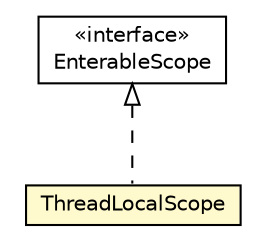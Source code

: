 #!/usr/local/bin/dot
#
# Class diagram 
# Generated by UMLGraph version 5.1 (http://www.umlgraph.org/)
#

digraph G {
	edge [fontname="Helvetica",fontsize=10,labelfontname="Helvetica",labelfontsize=10];
	node [fontname="Helvetica",fontsize=10,shape=plaintext];
	nodesep=0.25;
	ranksep=0.5;
	// org.androidtransfuse.config.EnterableScope
	c14245 [label=<<table title="org.androidtransfuse.config.EnterableScope" border="0" cellborder="1" cellspacing="0" cellpadding="2" port="p" href="./EnterableScope.html">
		<tr><td><table border="0" cellspacing="0" cellpadding="1">
<tr><td align="center" balign="center"> &#171;interface&#187; </td></tr>
<tr><td align="center" balign="center"> EnterableScope </td></tr>
		</table></td></tr>
		</table>>, fontname="Helvetica", fontcolor="black", fontsize=10.0];
	// org.androidtransfuse.config.ThreadLocalScope
	c14253 [label=<<table title="org.androidtransfuse.config.ThreadLocalScope" border="0" cellborder="1" cellspacing="0" cellpadding="2" port="p" bgcolor="lemonChiffon" href="./ThreadLocalScope.html">
		<tr><td><table border="0" cellspacing="0" cellpadding="1">
<tr><td align="center" balign="center"> ThreadLocalScope </td></tr>
		</table></td></tr>
		</table>>, fontname="Helvetica", fontcolor="black", fontsize=10.0];
	//org.androidtransfuse.config.ThreadLocalScope implements org.androidtransfuse.config.EnterableScope
	c14245:p -> c14253:p [dir=back,arrowtail=empty,style=dashed];
}

